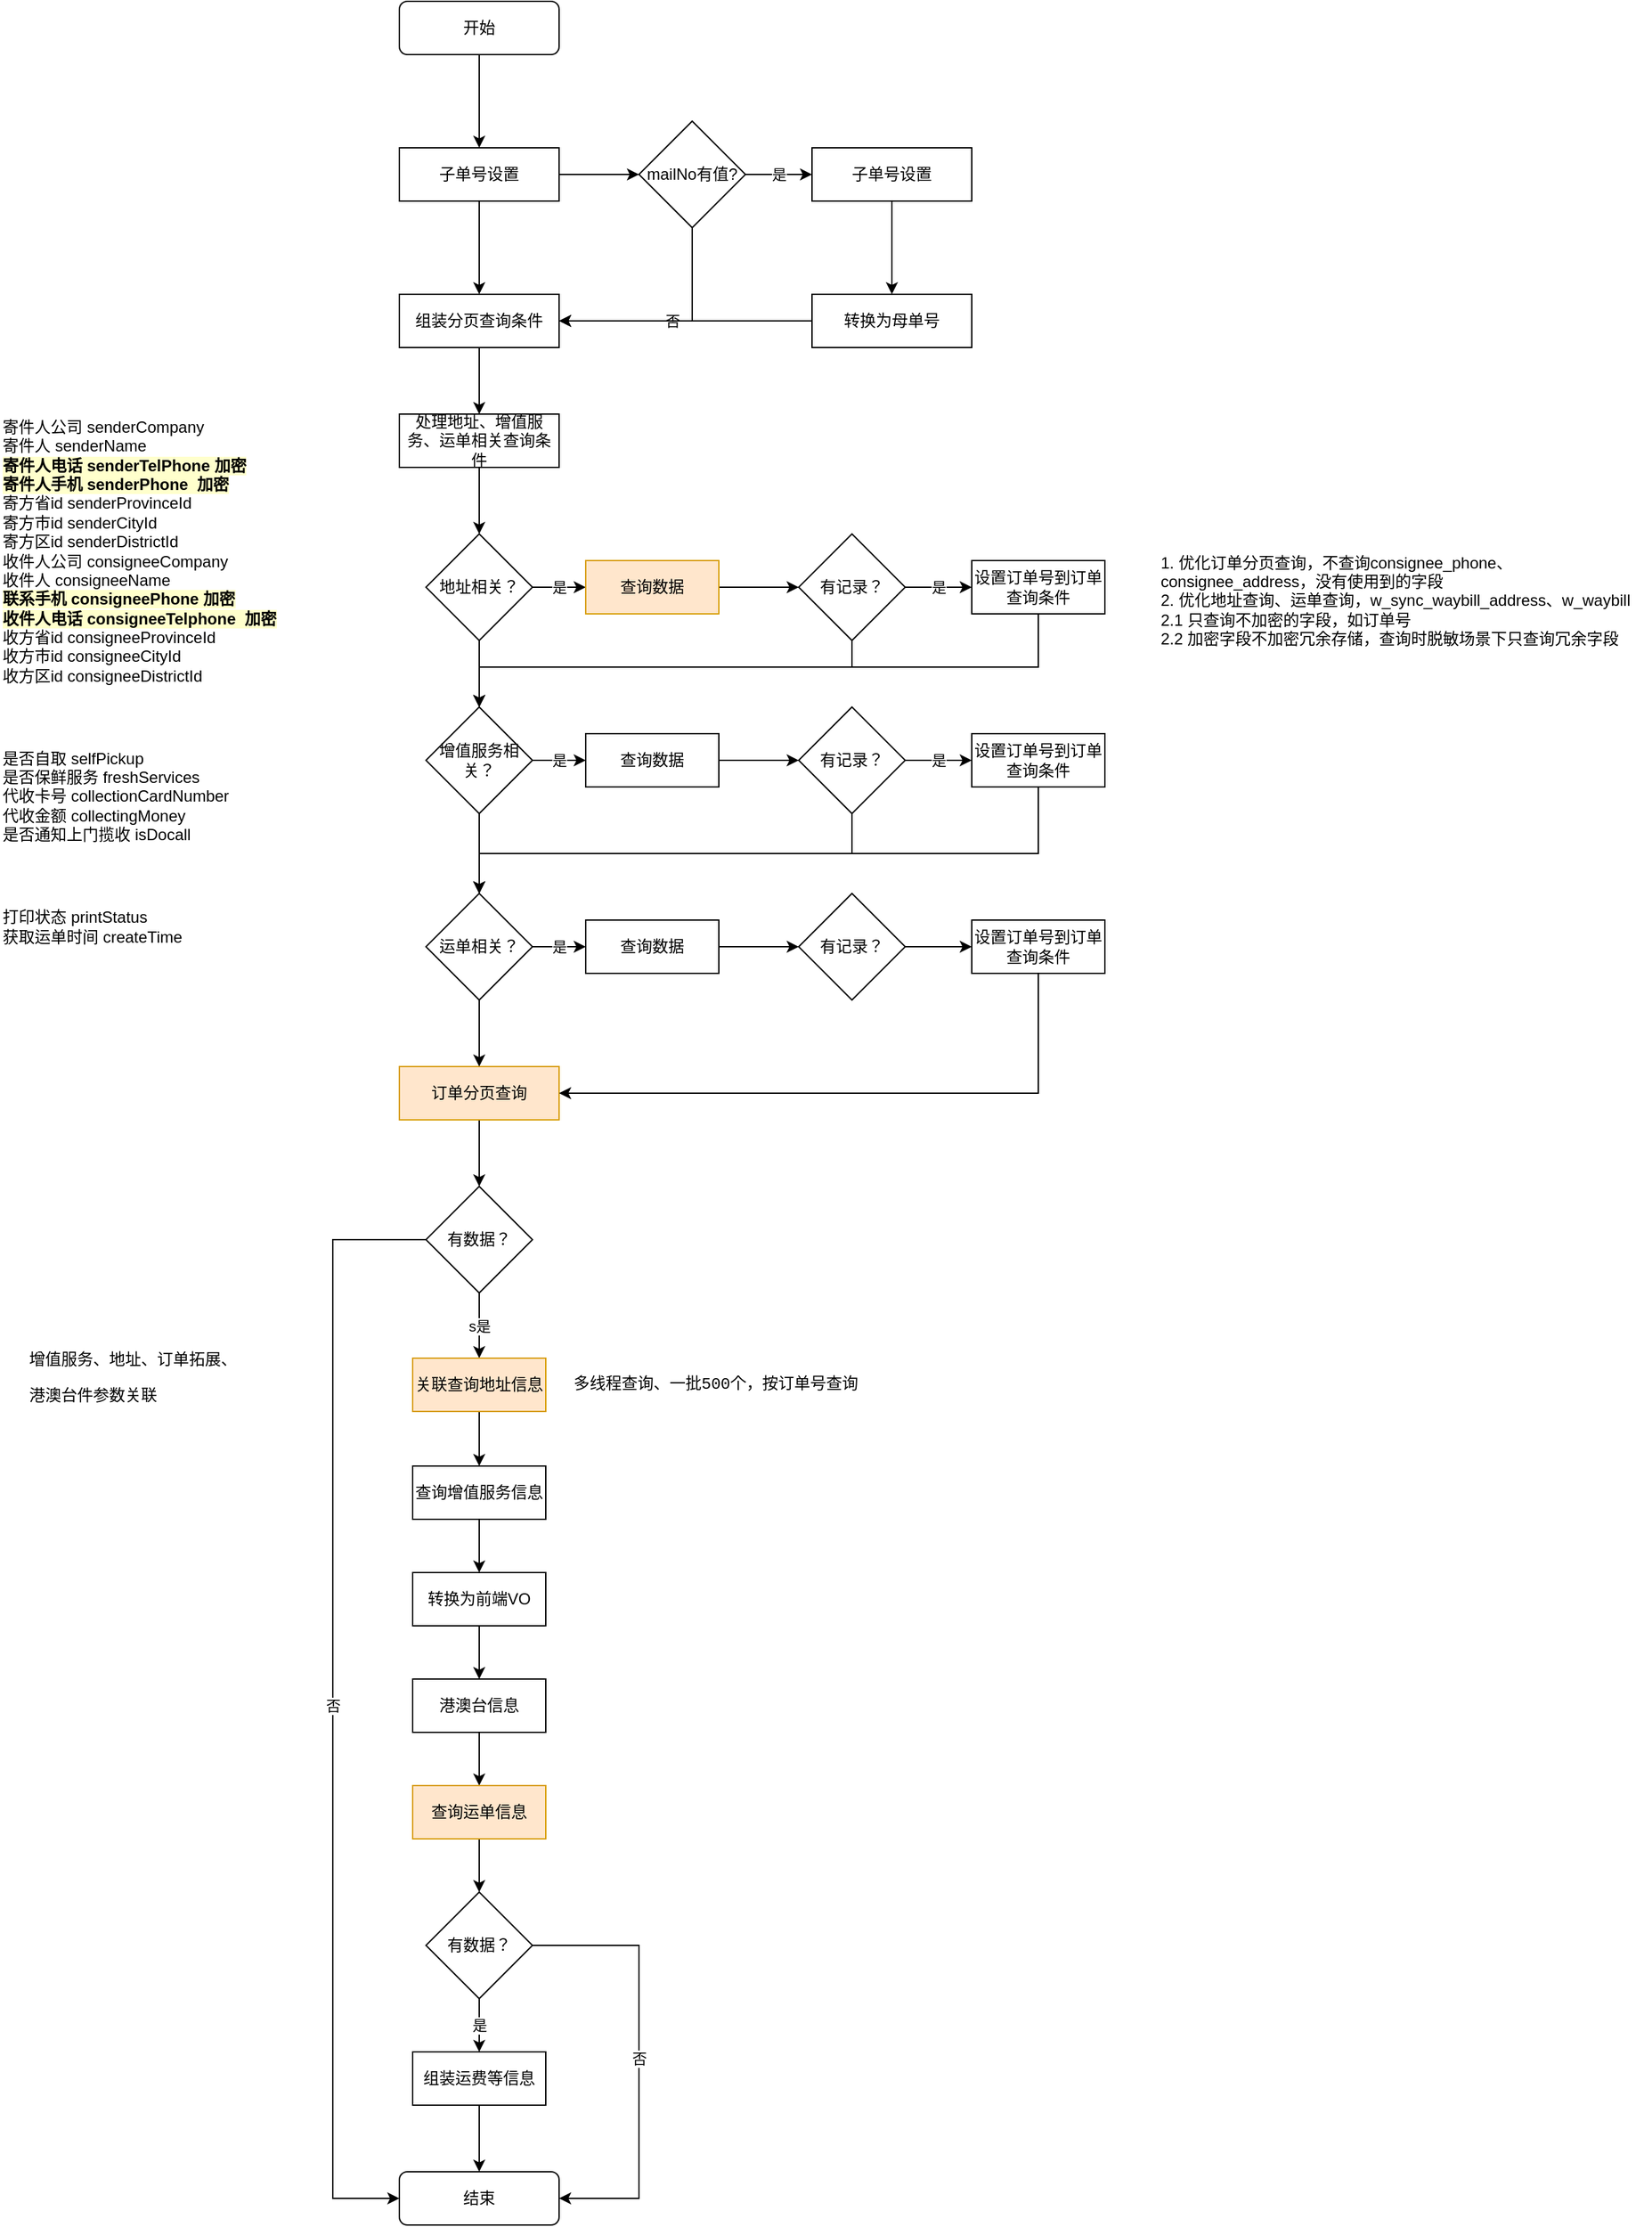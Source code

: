 <mxfile version="20.8.5" type="github">
  <diagram id="m_QtykDut5HxSWI-Y1Vs" name="第 1 页">
    <mxGraphModel dx="2308" dy="881" grid="1" gridSize="10" guides="1" tooltips="1" connect="1" arrows="1" fold="1" page="1" pageScale="1" pageWidth="827" pageHeight="1169" math="0" shadow="0">
      <root>
        <mxCell id="0" />
        <mxCell id="1" parent="0" />
        <mxCell id="iao37wZ8MnpHAGrXN6xl-5" style="edgeStyle=orthogonalEdgeStyle;rounded=0;orthogonalLoop=1;jettySize=auto;html=1;entryX=0;entryY=0.5;entryDx=0;entryDy=0;" edge="1" parent="1" source="iao37wZ8MnpHAGrXN6xl-1" target="iao37wZ8MnpHAGrXN6xl-3">
          <mxGeometry relative="1" as="geometry" />
        </mxCell>
        <mxCell id="iao37wZ8MnpHAGrXN6xl-65" style="edgeStyle=orthogonalEdgeStyle;rounded=0;orthogonalLoop=1;jettySize=auto;html=1;" edge="1" parent="1" source="iao37wZ8MnpHAGrXN6xl-1" target="iao37wZ8MnpHAGrXN6xl-4">
          <mxGeometry relative="1" as="geometry" />
        </mxCell>
        <mxCell id="iao37wZ8MnpHAGrXN6xl-1" value="子单号设置" style="rounded=0;whiteSpace=wrap;html=1;" vertex="1" parent="1">
          <mxGeometry x="180" y="260" width="120" height="40" as="geometry" />
        </mxCell>
        <mxCell id="iao37wZ8MnpHAGrXN6xl-64" style="edgeStyle=orthogonalEdgeStyle;rounded=0;orthogonalLoop=1;jettySize=auto;html=1;" edge="1" parent="1" source="iao37wZ8MnpHAGrXN6xl-2" target="iao37wZ8MnpHAGrXN6xl-1">
          <mxGeometry relative="1" as="geometry" />
        </mxCell>
        <mxCell id="iao37wZ8MnpHAGrXN6xl-2" value="开始" style="rounded=1;whiteSpace=wrap;html=1;" vertex="1" parent="1">
          <mxGeometry x="180" y="150" width="120" height="40" as="geometry" />
        </mxCell>
        <mxCell id="iao37wZ8MnpHAGrXN6xl-7" value="否" style="edgeStyle=orthogonalEdgeStyle;rounded=0;orthogonalLoop=1;jettySize=auto;html=1;entryX=1;entryY=0.5;entryDx=0;entryDy=0;exitX=0.5;exitY=1;exitDx=0;exitDy=0;" edge="1" parent="1" source="iao37wZ8MnpHAGrXN6xl-3" target="iao37wZ8MnpHAGrXN6xl-4">
          <mxGeometry relative="1" as="geometry" />
        </mxCell>
        <mxCell id="iao37wZ8MnpHAGrXN6xl-8" value="是" style="edgeStyle=orthogonalEdgeStyle;rounded=0;orthogonalLoop=1;jettySize=auto;html=1;" edge="1" parent="1" source="iao37wZ8MnpHAGrXN6xl-3" target="iao37wZ8MnpHAGrXN6xl-6">
          <mxGeometry relative="1" as="geometry" />
        </mxCell>
        <mxCell id="iao37wZ8MnpHAGrXN6xl-3" value="mailNo有值?" style="rhombus;whiteSpace=wrap;html=1;" vertex="1" parent="1">
          <mxGeometry x="360" y="240" width="80" height="80" as="geometry" />
        </mxCell>
        <mxCell id="iao37wZ8MnpHAGrXN6xl-42" style="edgeStyle=orthogonalEdgeStyle;rounded=0;orthogonalLoop=1;jettySize=auto;html=1;entryX=0.5;entryY=0;entryDx=0;entryDy=0;" edge="1" parent="1" source="iao37wZ8MnpHAGrXN6xl-4" target="iao37wZ8MnpHAGrXN6xl-16">
          <mxGeometry relative="1" as="geometry" />
        </mxCell>
        <mxCell id="iao37wZ8MnpHAGrXN6xl-4" value="组装分页查询条件" style="rounded=0;whiteSpace=wrap;html=1;" vertex="1" parent="1">
          <mxGeometry x="180" y="370" width="120" height="40" as="geometry" />
        </mxCell>
        <mxCell id="iao37wZ8MnpHAGrXN6xl-10" style="edgeStyle=orthogonalEdgeStyle;rounded=0;orthogonalLoop=1;jettySize=auto;html=1;" edge="1" parent="1" source="iao37wZ8MnpHAGrXN6xl-6" target="iao37wZ8MnpHAGrXN6xl-9">
          <mxGeometry relative="1" as="geometry" />
        </mxCell>
        <mxCell id="iao37wZ8MnpHAGrXN6xl-6" value="子单号设置" style="rounded=0;whiteSpace=wrap;html=1;" vertex="1" parent="1">
          <mxGeometry x="490" y="260" width="120" height="40" as="geometry" />
        </mxCell>
        <mxCell id="iao37wZ8MnpHAGrXN6xl-11" style="edgeStyle=orthogonalEdgeStyle;rounded=0;orthogonalLoop=1;jettySize=auto;html=1;entryX=1;entryY=0.5;entryDx=0;entryDy=0;" edge="1" parent="1" source="iao37wZ8MnpHAGrXN6xl-9" target="iao37wZ8MnpHAGrXN6xl-4">
          <mxGeometry relative="1" as="geometry" />
        </mxCell>
        <mxCell id="iao37wZ8MnpHAGrXN6xl-9" value="转换为母单号" style="rounded=0;whiteSpace=wrap;html=1;" vertex="1" parent="1">
          <mxGeometry x="490" y="370" width="120" height="40" as="geometry" />
        </mxCell>
        <mxCell id="iao37wZ8MnpHAGrXN6xl-48" value="" style="edgeStyle=orthogonalEdgeStyle;rounded=0;orthogonalLoop=1;jettySize=auto;html=1;" edge="1" parent="1" source="iao37wZ8MnpHAGrXN6xl-12" target="iao37wZ8MnpHAGrXN6xl-43">
          <mxGeometry relative="1" as="geometry" />
        </mxCell>
        <mxCell id="iao37wZ8MnpHAGrXN6xl-12" value="订单分页查询" style="rounded=0;whiteSpace=wrap;html=1;fillColor=#ffe6cc;strokeColor=#d79b00;" vertex="1" parent="1">
          <mxGeometry x="180" y="950" width="120" height="40" as="geometry" />
        </mxCell>
        <mxCell id="iao37wZ8MnpHAGrXN6xl-26" style="edgeStyle=orthogonalEdgeStyle;rounded=0;orthogonalLoop=1;jettySize=auto;html=1;entryX=0.5;entryY=0;entryDx=0;entryDy=0;" edge="1" parent="1" source="iao37wZ8MnpHAGrXN6xl-13" target="iao37wZ8MnpHAGrXN6xl-14">
          <mxGeometry relative="1" as="geometry" />
        </mxCell>
        <mxCell id="iao37wZ8MnpHAGrXN6xl-39" value="是" style="edgeStyle=orthogonalEdgeStyle;rounded=0;orthogonalLoop=1;jettySize=auto;html=1;entryX=0;entryY=0.5;entryDx=0;entryDy=0;" edge="1" parent="1" source="iao37wZ8MnpHAGrXN6xl-13" target="iao37wZ8MnpHAGrXN6xl-27">
          <mxGeometry relative="1" as="geometry" />
        </mxCell>
        <mxCell id="iao37wZ8MnpHAGrXN6xl-13" value="地址相关？" style="rhombus;whiteSpace=wrap;html=1;" vertex="1" parent="1">
          <mxGeometry x="200" y="550" width="80" height="80" as="geometry" />
        </mxCell>
        <mxCell id="iao37wZ8MnpHAGrXN6xl-21" style="edgeStyle=orthogonalEdgeStyle;rounded=0;orthogonalLoop=1;jettySize=auto;html=1;entryX=0.5;entryY=0;entryDx=0;entryDy=0;" edge="1" parent="1" source="iao37wZ8MnpHAGrXN6xl-14" target="iao37wZ8MnpHAGrXN6xl-15">
          <mxGeometry relative="1" as="geometry">
            <mxPoint x="240" y="810" as="targetPoint" />
          </mxGeometry>
        </mxCell>
        <mxCell id="iao37wZ8MnpHAGrXN6xl-40" value="是" style="edgeStyle=orthogonalEdgeStyle;rounded=0;orthogonalLoop=1;jettySize=auto;html=1;" edge="1" parent="1" source="iao37wZ8MnpHAGrXN6xl-14" target="iao37wZ8MnpHAGrXN6xl-29">
          <mxGeometry relative="1" as="geometry" />
        </mxCell>
        <mxCell id="iao37wZ8MnpHAGrXN6xl-14" value="增值服务相关？" style="rhombus;whiteSpace=wrap;html=1;" vertex="1" parent="1">
          <mxGeometry x="200" y="680" width="80" height="80" as="geometry" />
        </mxCell>
        <mxCell id="iao37wZ8MnpHAGrXN6xl-19" style="edgeStyle=orthogonalEdgeStyle;rounded=0;orthogonalLoop=1;jettySize=auto;html=1;entryX=0.5;entryY=0;entryDx=0;entryDy=0;" edge="1" parent="1" source="iao37wZ8MnpHAGrXN6xl-15" target="iao37wZ8MnpHAGrXN6xl-12">
          <mxGeometry relative="1" as="geometry" />
        </mxCell>
        <mxCell id="iao37wZ8MnpHAGrXN6xl-41" value="是" style="edgeStyle=orthogonalEdgeStyle;rounded=0;orthogonalLoop=1;jettySize=auto;html=1;" edge="1" parent="1" source="iao37wZ8MnpHAGrXN6xl-15" target="iao37wZ8MnpHAGrXN6xl-30">
          <mxGeometry relative="1" as="geometry" />
        </mxCell>
        <mxCell id="iao37wZ8MnpHAGrXN6xl-15" value="运单相关？" style="rhombus;whiteSpace=wrap;html=1;" vertex="1" parent="1">
          <mxGeometry x="200" y="820" width="80" height="80" as="geometry" />
        </mxCell>
        <mxCell id="iao37wZ8MnpHAGrXN6xl-25" value="" style="edgeStyle=orthogonalEdgeStyle;rounded=0;orthogonalLoop=1;jettySize=auto;html=1;" edge="1" parent="1" source="iao37wZ8MnpHAGrXN6xl-16" target="iao37wZ8MnpHAGrXN6xl-13">
          <mxGeometry relative="1" as="geometry" />
        </mxCell>
        <mxCell id="iao37wZ8MnpHAGrXN6xl-16" value="处理地址、增值服务、运单相关查询条件" style="rounded=0;whiteSpace=wrap;html=1;" vertex="1" parent="1">
          <mxGeometry x="180" y="460" width="120" height="40" as="geometry" />
        </mxCell>
        <mxCell id="iao37wZ8MnpHAGrXN6xl-22" value="&lt;div&gt;寄件人公司 senderCompany&lt;/div&gt;&lt;div&gt;寄件人 senderName&lt;/div&gt;&lt;div&gt;&lt;b style=&quot;background-color: rgb(255, 255, 204);&quot;&gt;寄件人电话 senderTelPhone 加密&lt;/b&gt;&lt;/div&gt;&lt;div&gt;&lt;b style=&quot;background-color: rgb(255, 255, 204);&quot;&gt;寄件人手机 senderPhone&amp;nbsp; 加密&lt;/b&gt;&lt;/div&gt;&lt;div&gt;寄方省id senderProvinceId&lt;/div&gt;&lt;div&gt;寄方市id senderCityId&lt;/div&gt;&lt;div&gt;寄方区id senderDistrictId&lt;/div&gt;&lt;div&gt;收件人公司 consigneeCompany&lt;/div&gt;&lt;div&gt;收件人 consigneeName&lt;/div&gt;&lt;div&gt;&lt;b style=&quot;background-color: rgb(255, 255, 204);&quot;&gt;联系手机 consigneePhone 加密&lt;/b&gt;&lt;/div&gt;&lt;div&gt;&lt;b style=&quot;background-color: rgb(255, 255, 204);&quot;&gt;收件人电话 consigneeTelphone&amp;nbsp; 加密&lt;/b&gt;&lt;/div&gt;&lt;div&gt;收方省id consigneeProvinceId&lt;/div&gt;&lt;div&gt;收方市id consigneeCityId&lt;/div&gt;&lt;div&gt;收方区id consigneeDistrictId&lt;/div&gt;" style="text;html=1;strokeColor=none;fillColor=none;align=left;verticalAlign=middle;whiteSpace=wrap;rounded=0;" vertex="1" parent="1">
          <mxGeometry x="-120" y="450" width="220" height="225" as="geometry" />
        </mxCell>
        <mxCell id="iao37wZ8MnpHAGrXN6xl-23" value="&lt;div&gt;是否自取 selfPickup&lt;/div&gt;&lt;div&gt;是否保鲜服务 freshServices&lt;/div&gt;&lt;div&gt;代收卡号 collectionCardNumber&lt;/div&gt;&lt;div&gt;代收金额 collectingMoney&lt;/div&gt;&lt;div&gt;是否通知上门揽收 isDocall&lt;/div&gt;" style="text;html=1;strokeColor=none;fillColor=none;align=left;verticalAlign=middle;whiteSpace=wrap;rounded=0;" vertex="1" parent="1">
          <mxGeometry x="-120" y="697" width="220" height="100" as="geometry" />
        </mxCell>
        <mxCell id="iao37wZ8MnpHAGrXN6xl-24" value="&lt;div&gt;打印状态 printStatus&lt;/div&gt;&lt;div&gt;获取运单时间 createTime&lt;/div&gt;" style="text;html=1;strokeColor=none;fillColor=none;align=left;verticalAlign=middle;whiteSpace=wrap;rounded=0;" vertex="1" parent="1">
          <mxGeometry x="-120" y="820" width="220" height="50" as="geometry" />
        </mxCell>
        <mxCell id="iao37wZ8MnpHAGrXN6xl-33" style="edgeStyle=orthogonalEdgeStyle;rounded=0;orthogonalLoop=1;jettySize=auto;html=1;entryX=0;entryY=0.5;entryDx=0;entryDy=0;" edge="1" parent="1" source="iao37wZ8MnpHAGrXN6xl-27" target="iao37wZ8MnpHAGrXN6xl-28">
          <mxGeometry relative="1" as="geometry">
            <mxPoint x="540.0" y="820" as="targetPoint" />
          </mxGeometry>
        </mxCell>
        <mxCell id="iao37wZ8MnpHAGrXN6xl-27" value="查询数据" style="rounded=0;whiteSpace=wrap;html=1;fillColor=#ffe6cc;strokeColor=#d79b00;" vertex="1" parent="1">
          <mxGeometry x="320" y="570" width="100" height="40" as="geometry" />
        </mxCell>
        <mxCell id="iao37wZ8MnpHAGrXN6xl-77" value="是" style="edgeStyle=orthogonalEdgeStyle;rounded=0;orthogonalLoop=1;jettySize=auto;html=1;entryX=0;entryY=0.5;entryDx=0;entryDy=0;" edge="1" parent="1" source="iao37wZ8MnpHAGrXN6xl-28" target="iao37wZ8MnpHAGrXN6xl-73">
          <mxGeometry relative="1" as="geometry" />
        </mxCell>
        <mxCell id="iao37wZ8MnpHAGrXN6xl-78" style="edgeStyle=orthogonalEdgeStyle;rounded=0;orthogonalLoop=1;jettySize=auto;html=1;entryX=0.5;entryY=0;entryDx=0;entryDy=0;" edge="1" parent="1" source="iao37wZ8MnpHAGrXN6xl-28" target="iao37wZ8MnpHAGrXN6xl-14">
          <mxGeometry relative="1" as="geometry">
            <Array as="points">
              <mxPoint x="520" y="650" />
              <mxPoint x="240" y="650" />
            </Array>
          </mxGeometry>
        </mxCell>
        <mxCell id="iao37wZ8MnpHAGrXN6xl-28" value="有记录？" style="rhombus;whiteSpace=wrap;html=1;" vertex="1" parent="1">
          <mxGeometry x="480" y="550" width="80" height="80" as="geometry" />
        </mxCell>
        <mxCell id="iao37wZ8MnpHAGrXN6xl-82" style="edgeStyle=orthogonalEdgeStyle;rounded=0;orthogonalLoop=1;jettySize=auto;html=1;entryX=0;entryY=0.5;entryDx=0;entryDy=0;" edge="1" parent="1" source="iao37wZ8MnpHAGrXN6xl-29" target="iao37wZ8MnpHAGrXN6xl-75">
          <mxGeometry relative="1" as="geometry" />
        </mxCell>
        <mxCell id="iao37wZ8MnpHAGrXN6xl-29" value="查询数据" style="rounded=0;whiteSpace=wrap;html=1;" vertex="1" parent="1">
          <mxGeometry x="320" y="700" width="100" height="40" as="geometry" />
        </mxCell>
        <mxCell id="iao37wZ8MnpHAGrXN6xl-80" style="edgeStyle=orthogonalEdgeStyle;rounded=0;orthogonalLoop=1;jettySize=auto;html=1;" edge="1" parent="1" source="iao37wZ8MnpHAGrXN6xl-30" target="iao37wZ8MnpHAGrXN6xl-76">
          <mxGeometry relative="1" as="geometry" />
        </mxCell>
        <mxCell id="iao37wZ8MnpHAGrXN6xl-30" value="查询数据" style="rounded=0;whiteSpace=wrap;html=1;" vertex="1" parent="1">
          <mxGeometry x="320" y="840" width="100" height="40" as="geometry" />
        </mxCell>
        <mxCell id="iao37wZ8MnpHAGrXN6xl-37" style="edgeStyle=orthogonalEdgeStyle;rounded=0;orthogonalLoop=1;jettySize=auto;html=1;entryX=1;entryY=0.5;entryDx=0;entryDy=0;exitX=0.5;exitY=1;exitDx=0;exitDy=0;" edge="1" parent="1" source="iao37wZ8MnpHAGrXN6xl-34" target="iao37wZ8MnpHAGrXN6xl-12">
          <mxGeometry relative="1" as="geometry" />
        </mxCell>
        <mxCell id="iao37wZ8MnpHAGrXN6xl-34" value="设置订单号到订单查询条件" style="rounded=0;whiteSpace=wrap;html=1;" vertex="1" parent="1">
          <mxGeometry x="610" y="840" width="100" height="40" as="geometry" />
        </mxCell>
        <mxCell id="iao37wZ8MnpHAGrXN6xl-49" value="s是" style="edgeStyle=orthogonalEdgeStyle;rounded=0;orthogonalLoop=1;jettySize=auto;html=1;" edge="1" parent="1" source="iao37wZ8MnpHAGrXN6xl-43" target="iao37wZ8MnpHAGrXN6xl-44">
          <mxGeometry relative="1" as="geometry" />
        </mxCell>
        <mxCell id="iao37wZ8MnpHAGrXN6xl-71" value="否" style="edgeStyle=orthogonalEdgeStyle;rounded=0;orthogonalLoop=1;jettySize=auto;html=1;entryX=0;entryY=0.5;entryDx=0;entryDy=0;exitX=0;exitY=0.5;exitDx=0;exitDy=0;" edge="1" parent="1" source="iao37wZ8MnpHAGrXN6xl-43" target="iao37wZ8MnpHAGrXN6xl-62">
          <mxGeometry relative="1" as="geometry">
            <Array as="points">
              <mxPoint x="130" y="1080" />
              <mxPoint x="130" y="1800" />
            </Array>
          </mxGeometry>
        </mxCell>
        <mxCell id="iao37wZ8MnpHAGrXN6xl-43" value="有数据？" style="rhombus;whiteSpace=wrap;html=1;" vertex="1" parent="1">
          <mxGeometry x="200" y="1040" width="80" height="80" as="geometry" />
        </mxCell>
        <mxCell id="iao37wZ8MnpHAGrXN6xl-51" value="" style="edgeStyle=orthogonalEdgeStyle;rounded=0;orthogonalLoop=1;jettySize=auto;html=1;" edge="1" parent="1" source="iao37wZ8MnpHAGrXN6xl-44" target="iao37wZ8MnpHAGrXN6xl-50">
          <mxGeometry relative="1" as="geometry" />
        </mxCell>
        <mxCell id="iao37wZ8MnpHAGrXN6xl-44" value="关联查询地址信息" style="rounded=0;whiteSpace=wrap;html=1;fillColor=#ffe6cc;strokeColor=#d79b00;" vertex="1" parent="1">
          <mxGeometry x="190" y="1169" width="100" height="40" as="geometry" />
        </mxCell>
        <mxCell id="iao37wZ8MnpHAGrXN6xl-46" value="&lt;pre style=&quot;background-color: rgb(255, 255, 255); font-family: &amp;quot;Courier New&amp;quot;; font-size: 9pt;&quot;&gt;增值服务、地址、订单拓展、&lt;/pre&gt;&lt;pre style=&quot;background-color: rgb(255, 255, 255); font-family: &amp;quot;Courier New&amp;quot;; font-size: 9pt;&quot;&gt;港澳台件参数关联&lt;/pre&gt;" style="text;html=1;strokeColor=none;fillColor=none;align=left;verticalAlign=middle;whiteSpace=wrap;rounded=0;" vertex="1" parent="1">
          <mxGeometry x="-100" y="1158" width="210" height="51" as="geometry" />
        </mxCell>
        <mxCell id="iao37wZ8MnpHAGrXN6xl-53" style="edgeStyle=orthogonalEdgeStyle;rounded=0;orthogonalLoop=1;jettySize=auto;html=1;" edge="1" parent="1" source="iao37wZ8MnpHAGrXN6xl-50" target="iao37wZ8MnpHAGrXN6xl-52">
          <mxGeometry relative="1" as="geometry" />
        </mxCell>
        <mxCell id="iao37wZ8MnpHAGrXN6xl-50" value="查询增值服务信息" style="rounded=0;whiteSpace=wrap;html=1;" vertex="1" parent="1">
          <mxGeometry x="190" y="1250" width="100" height="40" as="geometry" />
        </mxCell>
        <mxCell id="iao37wZ8MnpHAGrXN6xl-56" style="edgeStyle=orthogonalEdgeStyle;rounded=0;orthogonalLoop=1;jettySize=auto;html=1;entryX=0.5;entryY=0;entryDx=0;entryDy=0;" edge="1" parent="1" source="iao37wZ8MnpHAGrXN6xl-52" target="iao37wZ8MnpHAGrXN6xl-55">
          <mxGeometry relative="1" as="geometry" />
        </mxCell>
        <mxCell id="iao37wZ8MnpHAGrXN6xl-52" value="转换为前端VO" style="rounded=0;whiteSpace=wrap;html=1;" vertex="1" parent="1">
          <mxGeometry x="190" y="1330" width="100" height="40" as="geometry" />
        </mxCell>
        <mxCell id="iao37wZ8MnpHAGrXN6xl-54" value="&lt;pre style=&quot;background-color: rgb(255, 255, 255); font-family: &amp;quot;Courier New&amp;quot;; font-size: 9pt;&quot;&gt;多线程查询、一批500个，按订单号查询&lt;/pre&gt;" style="text;html=1;strokeColor=none;fillColor=none;align=left;verticalAlign=middle;whiteSpace=wrap;rounded=0;" vertex="1" parent="1">
          <mxGeometry x="309" y="1180.75" width="171" height="16.5" as="geometry" />
        </mxCell>
        <mxCell id="iao37wZ8MnpHAGrXN6xl-66" value="" style="edgeStyle=orthogonalEdgeStyle;rounded=0;orthogonalLoop=1;jettySize=auto;html=1;" edge="1" parent="1" source="iao37wZ8MnpHAGrXN6xl-55" target="iao37wZ8MnpHAGrXN6xl-57">
          <mxGeometry relative="1" as="geometry" />
        </mxCell>
        <mxCell id="iao37wZ8MnpHAGrXN6xl-55" value="港澳台信息" style="rounded=0;whiteSpace=wrap;html=1;" vertex="1" parent="1">
          <mxGeometry x="190" y="1410" width="100" height="40" as="geometry" />
        </mxCell>
        <mxCell id="iao37wZ8MnpHAGrXN6xl-67" value="" style="edgeStyle=orthogonalEdgeStyle;rounded=0;orthogonalLoop=1;jettySize=auto;html=1;" edge="1" parent="1" source="iao37wZ8MnpHAGrXN6xl-57" target="iao37wZ8MnpHAGrXN6xl-58">
          <mxGeometry relative="1" as="geometry" />
        </mxCell>
        <mxCell id="iao37wZ8MnpHAGrXN6xl-57" value="查询运单信息" style="rounded=0;whiteSpace=wrap;html=1;fillColor=#ffe6cc;strokeColor=#d79b00;" vertex="1" parent="1">
          <mxGeometry x="190" y="1490" width="100" height="40" as="geometry" />
        </mxCell>
        <mxCell id="iao37wZ8MnpHAGrXN6xl-68" value="是" style="edgeStyle=orthogonalEdgeStyle;rounded=0;orthogonalLoop=1;jettySize=auto;html=1;" edge="1" parent="1" source="iao37wZ8MnpHAGrXN6xl-58" target="iao37wZ8MnpHAGrXN6xl-59">
          <mxGeometry relative="1" as="geometry" />
        </mxCell>
        <mxCell id="iao37wZ8MnpHAGrXN6xl-70" value="否" style="edgeStyle=orthogonalEdgeStyle;rounded=0;orthogonalLoop=1;jettySize=auto;html=1;entryX=1;entryY=0.5;entryDx=0;entryDy=0;exitX=1;exitY=0.5;exitDx=0;exitDy=0;" edge="1" parent="1" source="iao37wZ8MnpHAGrXN6xl-58" target="iao37wZ8MnpHAGrXN6xl-62">
          <mxGeometry relative="1" as="geometry">
            <Array as="points">
              <mxPoint x="360" y="1610" />
              <mxPoint x="360" y="1800" />
            </Array>
          </mxGeometry>
        </mxCell>
        <mxCell id="iao37wZ8MnpHAGrXN6xl-58" value="有数据？" style="rhombus;whiteSpace=wrap;html=1;" vertex="1" parent="1">
          <mxGeometry x="200" y="1570" width="80" height="80" as="geometry" />
        </mxCell>
        <mxCell id="iao37wZ8MnpHAGrXN6xl-69" style="edgeStyle=orthogonalEdgeStyle;rounded=0;orthogonalLoop=1;jettySize=auto;html=1;entryX=0.5;entryY=0;entryDx=0;entryDy=0;" edge="1" parent="1" source="iao37wZ8MnpHAGrXN6xl-59" target="iao37wZ8MnpHAGrXN6xl-62">
          <mxGeometry relative="1" as="geometry" />
        </mxCell>
        <mxCell id="iao37wZ8MnpHAGrXN6xl-59" value="组装运费等信息" style="rounded=0;whiteSpace=wrap;html=1;" vertex="1" parent="1">
          <mxGeometry x="190" y="1690" width="100" height="40" as="geometry" />
        </mxCell>
        <mxCell id="iao37wZ8MnpHAGrXN6xl-62" value="结束" style="rounded=1;whiteSpace=wrap;html=1;" vertex="1" parent="1">
          <mxGeometry x="180" y="1780" width="120" height="40" as="geometry" />
        </mxCell>
        <mxCell id="iao37wZ8MnpHAGrXN6xl-85" style="edgeStyle=orthogonalEdgeStyle;rounded=0;orthogonalLoop=1;jettySize=auto;html=1;entryX=0.5;entryY=0;entryDx=0;entryDy=0;" edge="1" parent="1" source="iao37wZ8MnpHAGrXN6xl-72" target="iao37wZ8MnpHAGrXN6xl-15">
          <mxGeometry relative="1" as="geometry">
            <Array as="points">
              <mxPoint x="660" y="790" />
              <mxPoint x="240" y="790" />
            </Array>
          </mxGeometry>
        </mxCell>
        <mxCell id="iao37wZ8MnpHAGrXN6xl-72" value="设置订单号到订单查询条件" style="rounded=0;whiteSpace=wrap;html=1;" vertex="1" parent="1">
          <mxGeometry x="610" y="700" width="100" height="40" as="geometry" />
        </mxCell>
        <mxCell id="iao37wZ8MnpHAGrXN6xl-79" style="edgeStyle=orthogonalEdgeStyle;rounded=0;orthogonalLoop=1;jettySize=auto;html=1;entryX=0.5;entryY=0;entryDx=0;entryDy=0;exitX=0.5;exitY=1;exitDx=0;exitDy=0;" edge="1" parent="1" source="iao37wZ8MnpHAGrXN6xl-73" target="iao37wZ8MnpHAGrXN6xl-14">
          <mxGeometry relative="1" as="geometry">
            <Array as="points">
              <mxPoint x="660" y="650" />
              <mxPoint x="240" y="650" />
            </Array>
          </mxGeometry>
        </mxCell>
        <mxCell id="iao37wZ8MnpHAGrXN6xl-73" value="设置订单号到订单查询条件" style="rounded=0;whiteSpace=wrap;html=1;" vertex="1" parent="1">
          <mxGeometry x="610" y="570" width="100" height="40" as="geometry" />
        </mxCell>
        <mxCell id="iao37wZ8MnpHAGrXN6xl-83" value="是" style="edgeStyle=orthogonalEdgeStyle;rounded=0;orthogonalLoop=1;jettySize=auto;html=1;" edge="1" parent="1" source="iao37wZ8MnpHAGrXN6xl-75" target="iao37wZ8MnpHAGrXN6xl-72">
          <mxGeometry relative="1" as="geometry" />
        </mxCell>
        <mxCell id="iao37wZ8MnpHAGrXN6xl-84" style="edgeStyle=orthogonalEdgeStyle;rounded=0;orthogonalLoop=1;jettySize=auto;html=1;entryX=0.5;entryY=0;entryDx=0;entryDy=0;" edge="1" parent="1" source="iao37wZ8MnpHAGrXN6xl-75" target="iao37wZ8MnpHAGrXN6xl-15">
          <mxGeometry relative="1" as="geometry">
            <Array as="points">
              <mxPoint x="520" y="790" />
              <mxPoint x="240" y="790" />
            </Array>
          </mxGeometry>
        </mxCell>
        <mxCell id="iao37wZ8MnpHAGrXN6xl-75" value="有记录？" style="rhombus;whiteSpace=wrap;html=1;" vertex="1" parent="1">
          <mxGeometry x="480" y="680" width="80" height="80" as="geometry" />
        </mxCell>
        <mxCell id="iao37wZ8MnpHAGrXN6xl-81" style="edgeStyle=orthogonalEdgeStyle;rounded=0;orthogonalLoop=1;jettySize=auto;html=1;entryX=0;entryY=0.5;entryDx=0;entryDy=0;" edge="1" parent="1" source="iao37wZ8MnpHAGrXN6xl-76" target="iao37wZ8MnpHAGrXN6xl-34">
          <mxGeometry relative="1" as="geometry" />
        </mxCell>
        <mxCell id="iao37wZ8MnpHAGrXN6xl-76" value="有记录？" style="rhombus;whiteSpace=wrap;html=1;" vertex="1" parent="1">
          <mxGeometry x="480" y="820" width="80" height="80" as="geometry" />
        </mxCell>
        <mxCell id="iao37wZ8MnpHAGrXN6xl-86" value="&lt;div&gt;1. 优化订单分页查询，不查询consignee_phone、consignee_address，没有使用到的字段&lt;/div&gt;&lt;div&gt;2. 优化地址查询、运单查询，w_sync_waybill_address、w_waybill&lt;/div&gt;&lt;div&gt;2.1 只查询不加密的字段，如订单号&lt;/div&gt;&lt;div&gt;2.2 加密字段不加密冗余存储，查询时脱敏场景下只查询冗余字段&lt;/div&gt;" style="text;html=1;strokeColor=none;fillColor=none;align=left;verticalAlign=middle;whiteSpace=wrap;rounded=0;" vertex="1" parent="1">
          <mxGeometry x="750" y="550" width="370" height="100" as="geometry" />
        </mxCell>
      </root>
    </mxGraphModel>
  </diagram>
</mxfile>
